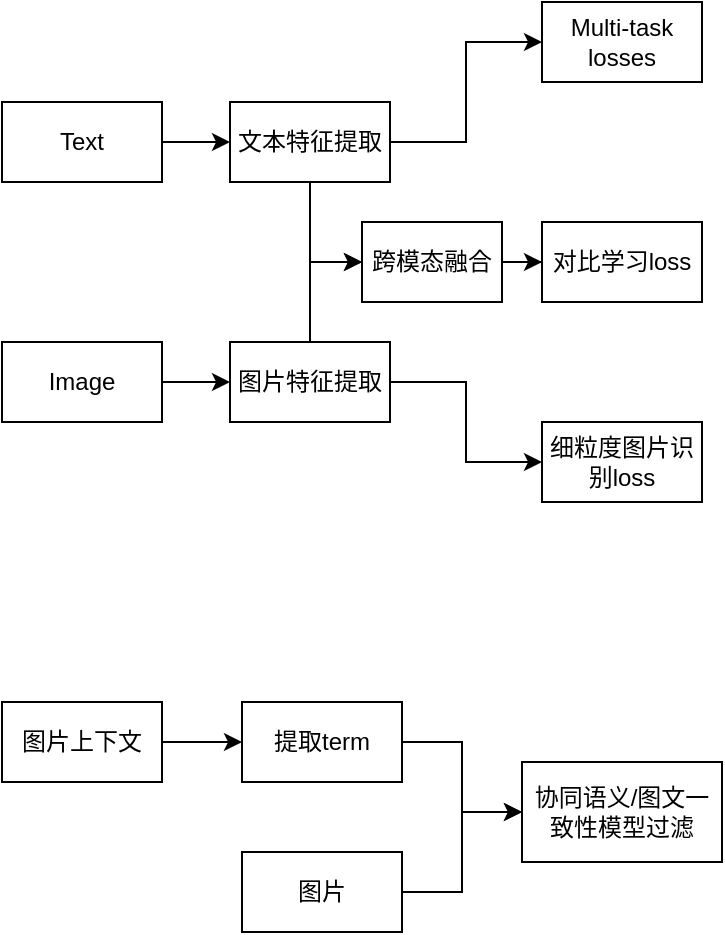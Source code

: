 <mxfile version="15.8.2" type="github">
  <diagram id="J9MYOVlcLSbenYal1-ZK" name="Page-1">
    <mxGraphModel dx="1577" dy="1023" grid="1" gridSize="10" guides="1" tooltips="1" connect="1" arrows="1" fold="1" page="1" pageScale="1" pageWidth="827" pageHeight="1169" math="0" shadow="0">
      <root>
        <mxCell id="0" />
        <mxCell id="1" parent="0" />
        <mxCell id="q4uMH3ldNayofh-_5lqI-11" style="edgeStyle=orthogonalEdgeStyle;rounded=0;orthogonalLoop=1;jettySize=auto;html=1;entryX=0;entryY=0.5;entryDx=0;entryDy=0;" edge="1" parent="1" source="q4uMH3ldNayofh-_5lqI-1" target="q4uMH3ldNayofh-_5lqI-4">
          <mxGeometry relative="1" as="geometry" />
        </mxCell>
        <mxCell id="q4uMH3ldNayofh-_5lqI-1" value="Text" style="rounded=0;whiteSpace=wrap;html=1;" vertex="1" parent="1">
          <mxGeometry x="220" y="210" width="80" height="40" as="geometry" />
        </mxCell>
        <mxCell id="q4uMH3ldNayofh-_5lqI-12" style="edgeStyle=orthogonalEdgeStyle;rounded=0;orthogonalLoop=1;jettySize=auto;html=1;entryX=0;entryY=0.5;entryDx=0;entryDy=0;" edge="1" parent="1" source="q4uMH3ldNayofh-_5lqI-2" target="q4uMH3ldNayofh-_5lqI-5">
          <mxGeometry relative="1" as="geometry" />
        </mxCell>
        <mxCell id="q4uMH3ldNayofh-_5lqI-2" value="Image&lt;br&gt;" style="rounded=0;whiteSpace=wrap;html=1;" vertex="1" parent="1">
          <mxGeometry x="220" y="330" width="80" height="40" as="geometry" />
        </mxCell>
        <mxCell id="q4uMH3ldNayofh-_5lqI-15" style="edgeStyle=orthogonalEdgeStyle;rounded=0;orthogonalLoop=1;jettySize=auto;html=1;entryX=0;entryY=0.5;entryDx=0;entryDy=0;" edge="1" parent="1" source="q4uMH3ldNayofh-_5lqI-4" target="q4uMH3ldNayofh-_5lqI-14">
          <mxGeometry relative="1" as="geometry" />
        </mxCell>
        <mxCell id="q4uMH3ldNayofh-_5lqI-18" style="edgeStyle=orthogonalEdgeStyle;rounded=0;orthogonalLoop=1;jettySize=auto;html=1;entryX=0;entryY=0.5;entryDx=0;entryDy=0;" edge="1" parent="1" source="q4uMH3ldNayofh-_5lqI-4" target="q4uMH3ldNayofh-_5lqI-6">
          <mxGeometry relative="1" as="geometry" />
        </mxCell>
        <mxCell id="q4uMH3ldNayofh-_5lqI-4" value="文本特征提取" style="rounded=0;whiteSpace=wrap;html=1;" vertex="1" parent="1">
          <mxGeometry x="334" y="210" width="80" height="40" as="geometry" />
        </mxCell>
        <mxCell id="q4uMH3ldNayofh-_5lqI-17" style="edgeStyle=orthogonalEdgeStyle;rounded=0;orthogonalLoop=1;jettySize=auto;html=1;" edge="1" parent="1" source="q4uMH3ldNayofh-_5lqI-5" target="q4uMH3ldNayofh-_5lqI-16">
          <mxGeometry relative="1" as="geometry" />
        </mxCell>
        <mxCell id="q4uMH3ldNayofh-_5lqI-20" style="edgeStyle=orthogonalEdgeStyle;rounded=0;orthogonalLoop=1;jettySize=auto;html=1;entryX=0;entryY=0.5;entryDx=0;entryDy=0;" edge="1" parent="1" source="q4uMH3ldNayofh-_5lqI-5" target="q4uMH3ldNayofh-_5lqI-6">
          <mxGeometry relative="1" as="geometry" />
        </mxCell>
        <mxCell id="q4uMH3ldNayofh-_5lqI-5" value="图片特征提取" style="rounded=0;whiteSpace=wrap;html=1;" vertex="1" parent="1">
          <mxGeometry x="334" y="330" width="80" height="40" as="geometry" />
        </mxCell>
        <mxCell id="q4uMH3ldNayofh-_5lqI-22" value="" style="edgeStyle=orthogonalEdgeStyle;rounded=0;orthogonalLoop=1;jettySize=auto;html=1;" edge="1" parent="1" source="q4uMH3ldNayofh-_5lqI-6" target="q4uMH3ldNayofh-_5lqI-21">
          <mxGeometry relative="1" as="geometry" />
        </mxCell>
        <mxCell id="q4uMH3ldNayofh-_5lqI-6" value="跨模态融合" style="rounded=0;whiteSpace=wrap;html=1;" vertex="1" parent="1">
          <mxGeometry x="400" y="270" width="70" height="40" as="geometry" />
        </mxCell>
        <mxCell id="q4uMH3ldNayofh-_5lqI-14" value="Multi-task losses" style="rounded=0;whiteSpace=wrap;html=1;" vertex="1" parent="1">
          <mxGeometry x="490" y="160" width="80" height="40" as="geometry" />
        </mxCell>
        <mxCell id="q4uMH3ldNayofh-_5lqI-16" value="细粒度图片识别loss" style="rounded=0;whiteSpace=wrap;html=1;" vertex="1" parent="1">
          <mxGeometry x="490" y="370" width="80" height="40" as="geometry" />
        </mxCell>
        <mxCell id="q4uMH3ldNayofh-_5lqI-21" value="对比学习loss" style="rounded=0;whiteSpace=wrap;html=1;" vertex="1" parent="1">
          <mxGeometry x="490" y="270" width="80" height="40" as="geometry" />
        </mxCell>
        <mxCell id="q4uMH3ldNayofh-_5lqI-27" style="edgeStyle=orthogonalEdgeStyle;rounded=0;orthogonalLoop=1;jettySize=auto;html=1;entryX=0;entryY=0.5;entryDx=0;entryDy=0;" edge="1" parent="1" source="q4uMH3ldNayofh-_5lqI-23" target="q4uMH3ldNayofh-_5lqI-25">
          <mxGeometry relative="1" as="geometry" />
        </mxCell>
        <mxCell id="q4uMH3ldNayofh-_5lqI-23" value="图片上下文" style="rounded=0;whiteSpace=wrap;html=1;" vertex="1" parent="1">
          <mxGeometry x="220" y="510" width="80" height="40" as="geometry" />
        </mxCell>
        <mxCell id="q4uMH3ldNayofh-_5lqI-29" style="edgeStyle=orthogonalEdgeStyle;rounded=0;orthogonalLoop=1;jettySize=auto;html=1;" edge="1" parent="1" source="q4uMH3ldNayofh-_5lqI-25" target="q4uMH3ldNayofh-_5lqI-28">
          <mxGeometry relative="1" as="geometry" />
        </mxCell>
        <mxCell id="q4uMH3ldNayofh-_5lqI-25" value="提取term" style="rounded=0;whiteSpace=wrap;html=1;" vertex="1" parent="1">
          <mxGeometry x="340" y="510" width="80" height="40" as="geometry" />
        </mxCell>
        <mxCell id="q4uMH3ldNayofh-_5lqI-30" style="edgeStyle=orthogonalEdgeStyle;rounded=0;orthogonalLoop=1;jettySize=auto;html=1;entryX=0;entryY=0.5;entryDx=0;entryDy=0;" edge="1" parent="1" source="q4uMH3ldNayofh-_5lqI-26" target="q4uMH3ldNayofh-_5lqI-28">
          <mxGeometry relative="1" as="geometry" />
        </mxCell>
        <mxCell id="q4uMH3ldNayofh-_5lqI-26" value="图片" style="rounded=0;whiteSpace=wrap;html=1;" vertex="1" parent="1">
          <mxGeometry x="340" y="585" width="80" height="40" as="geometry" />
        </mxCell>
        <mxCell id="q4uMH3ldNayofh-_5lqI-28" value="协同语义/图文一致性模型过滤" style="rounded=0;whiteSpace=wrap;html=1;" vertex="1" parent="1">
          <mxGeometry x="480" y="540" width="100" height="50" as="geometry" />
        </mxCell>
      </root>
    </mxGraphModel>
  </diagram>
</mxfile>
